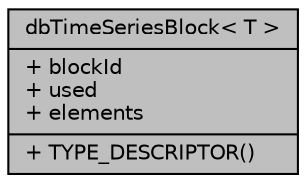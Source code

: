digraph "dbTimeSeriesBlock&lt; T &gt;"
{
 // INTERACTIVE_SVG=YES
 // LATEX_PDF_SIZE
  edge [fontname="Helvetica",fontsize="10",labelfontname="Helvetica",labelfontsize="10"];
  node [fontname="Helvetica",fontsize="10",shape=record];
  Node1 [label="{dbTimeSeriesBlock\< T \>\n|+ blockId\l+ used\l+ elements\l|+ TYPE_DESCRIPTOR()\l}",height=0.2,width=0.4,color="black", fillcolor="grey75", style="filled", fontcolor="black",tooltip=" "];
}
